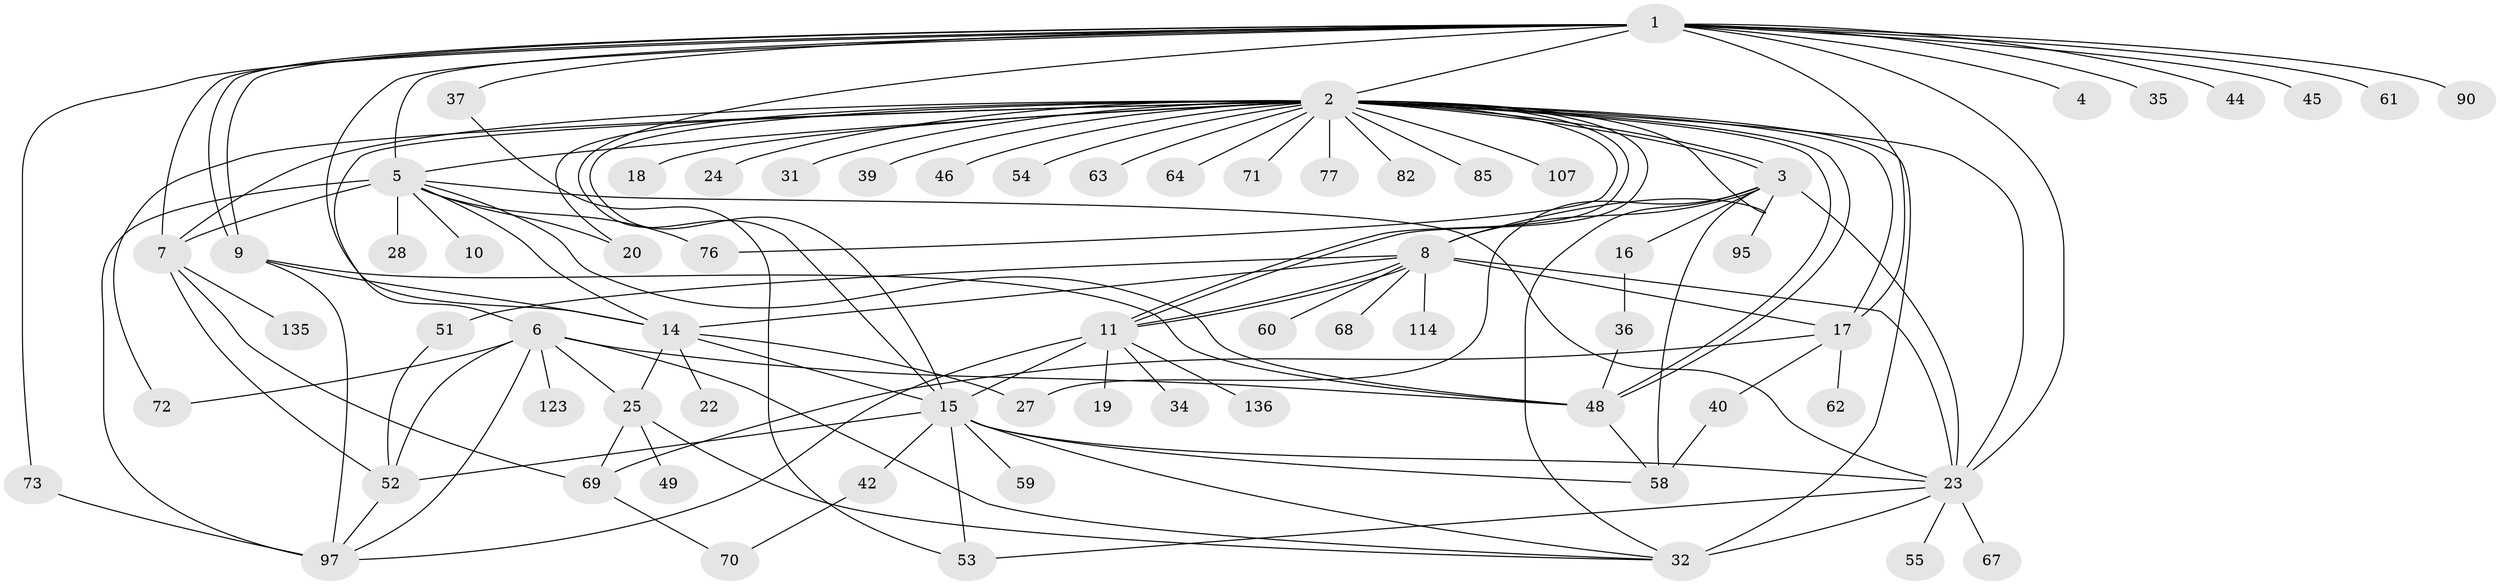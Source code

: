 // original degree distribution, {16: 0.007246376811594203, 39: 0.007246376811594203, 10: 0.014492753623188406, 1: 0.47101449275362317, 14: 0.007246376811594203, 11: 0.007246376811594203, 6: 0.028985507246376812, 12: 0.007246376811594203, 8: 0.014492753623188406, 2: 0.2028985507246377, 13: 0.007246376811594203, 7: 0.007246376811594203, 9: 0.007246376811594203, 4: 0.050724637681159424, 5: 0.057971014492753624, 3: 0.10144927536231885}
// Generated by graph-tools (version 1.1) at 2025/18/03/04/25 18:18:08]
// undirected, 69 vertices, 121 edges
graph export_dot {
graph [start="1"]
  node [color=gray90,style=filled];
  1 [super="+74"];
  2 [super="+79+12+87+13"];
  3;
  4;
  5 [super="+105+98+94+128+116"];
  6 [super="+80"];
  7;
  8;
  9 [super="+110+112+83"];
  10;
  11;
  14;
  15 [super="+41+57+33+91+96+56+21+86+50"];
  16;
  17 [super="+30"];
  18;
  19;
  20;
  22;
  23 [super="+29+113+26"];
  24;
  25 [super="+103+81"];
  27 [super="+108+117+121"];
  28;
  31;
  32 [super="+99+38+47"];
  34;
  35;
  36;
  37;
  39;
  40 [super="+43"];
  42;
  44 [super="+100"];
  45;
  46;
  48 [super="+75"];
  49;
  51 [super="+125"];
  52 [super="+65+102"];
  53 [super="+111"];
  54;
  55;
  58 [super="+131+66"];
  59;
  60;
  61;
  62;
  63;
  64;
  67;
  68 [super="+118"];
  69;
  70 [super="+89"];
  71;
  72 [super="+78"];
  73 [super="+124"];
  76;
  77;
  82;
  85;
  90;
  95;
  97 [super="+106+132+109"];
  107;
  114;
  123;
  135;
  136;
  1 -- 2;
  1 -- 4;
  1 -- 5;
  1 -- 9;
  1 -- 9;
  1 -- 14;
  1 -- 15;
  1 -- 23;
  1 -- 35;
  1 -- 37;
  1 -- 44;
  1 -- 45;
  1 -- 61;
  1 -- 73;
  1 -- 90;
  1 -- 17 [weight=2];
  1 -- 7;
  2 -- 3;
  2 -- 3;
  2 -- 5 [weight=2];
  2 -- 6;
  2 -- 8;
  2 -- 11 [weight=2];
  2 -- 11;
  2 -- 15 [weight=3];
  2 -- 17;
  2 -- 18;
  2 -- 20;
  2 -- 31;
  2 -- 39;
  2 -- 46;
  2 -- 48 [weight=2];
  2 -- 48;
  2 -- 54;
  2 -- 63;
  2 -- 64;
  2 -- 71;
  2 -- 72;
  2 -- 76;
  2 -- 77;
  2 -- 82;
  2 -- 85;
  2 -- 107;
  2 -- 24;
  2 -- 32 [weight=2];
  2 -- 7;
  2 -- 23;
  3 -- 8;
  3 -- 16;
  3 -- 23;
  3 -- 32;
  3 -- 95;
  3 -- 58 [weight=2];
  3 -- 27;
  5 -- 7;
  5 -- 10;
  5 -- 14;
  5 -- 23;
  5 -- 28;
  5 -- 76;
  5 -- 97 [weight=2];
  5 -- 20;
  5 -- 48;
  6 -- 25;
  6 -- 32;
  6 -- 52 [weight=2];
  6 -- 97;
  6 -- 123;
  6 -- 48 [weight=2];
  6 -- 72;
  7 -- 69;
  7 -- 135;
  7 -- 52;
  8 -- 11;
  8 -- 11;
  8 -- 14;
  8 -- 17;
  8 -- 51;
  8 -- 60;
  8 -- 68;
  8 -- 114;
  8 -- 23;
  9 -- 14;
  9 -- 48 [weight=2];
  9 -- 97;
  11 -- 19;
  11 -- 34;
  11 -- 97;
  11 -- 136;
  11 -- 15;
  14 -- 22;
  14 -- 25;
  14 -- 27;
  14 -- 15;
  15 -- 53;
  15 -- 58;
  15 -- 32;
  15 -- 42;
  15 -- 59;
  15 -- 23;
  15 -- 52;
  16 -- 36;
  17 -- 40;
  17 -- 62;
  17 -- 69;
  23 -- 32 [weight=2];
  23 -- 53;
  23 -- 67;
  23 -- 55;
  25 -- 49;
  25 -- 69;
  25 -- 32;
  36 -- 48;
  37 -- 53;
  40 -- 58;
  42 -- 70;
  48 -- 58;
  51 -- 52;
  52 -- 97;
  69 -- 70;
  73 -- 97;
}
